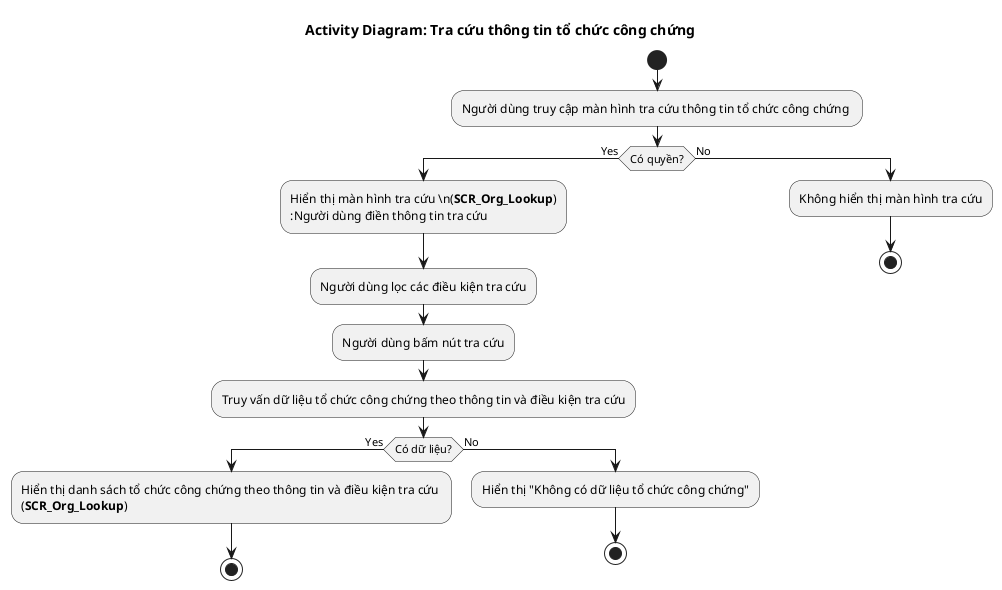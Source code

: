 @startuml AD_Org_Lookup
!pragma layout smetana
title Activity Diagram: Tra cứu thông tin tổ chức công chứng 

start
:Người dùng truy cập màn hình tra cứu thông tin tổ chức công chứng ;
if (Có quyền?) then (Yes)
  :Hiển thị màn hình tra cứu \n(**SCR_Org_Lookup**)
  :Người dùng điền thông tin tra cứu;
  :Người dùng lọc các điều kiện tra cứu;
  :Người dùng bấm nút tra cứu;
  :Truy vấn dữ liệu tổ chức công chứng theo thông tin và điều kiện tra cứu;
  if (Có dữ liệu?) then (Yes)
    :Hiển thị danh sách tổ chức công chứng theo thông tin và điều kiện tra cứu \n(**SCR_Org_Lookup**);
    stop
  else (No)
    :Hiển thị "Không có dữ liệu tổ chức công chứng";
    stop
  endif
else (No)
  :Không hiển thị màn hình tra cứu;
  stop
endif
@enduml
